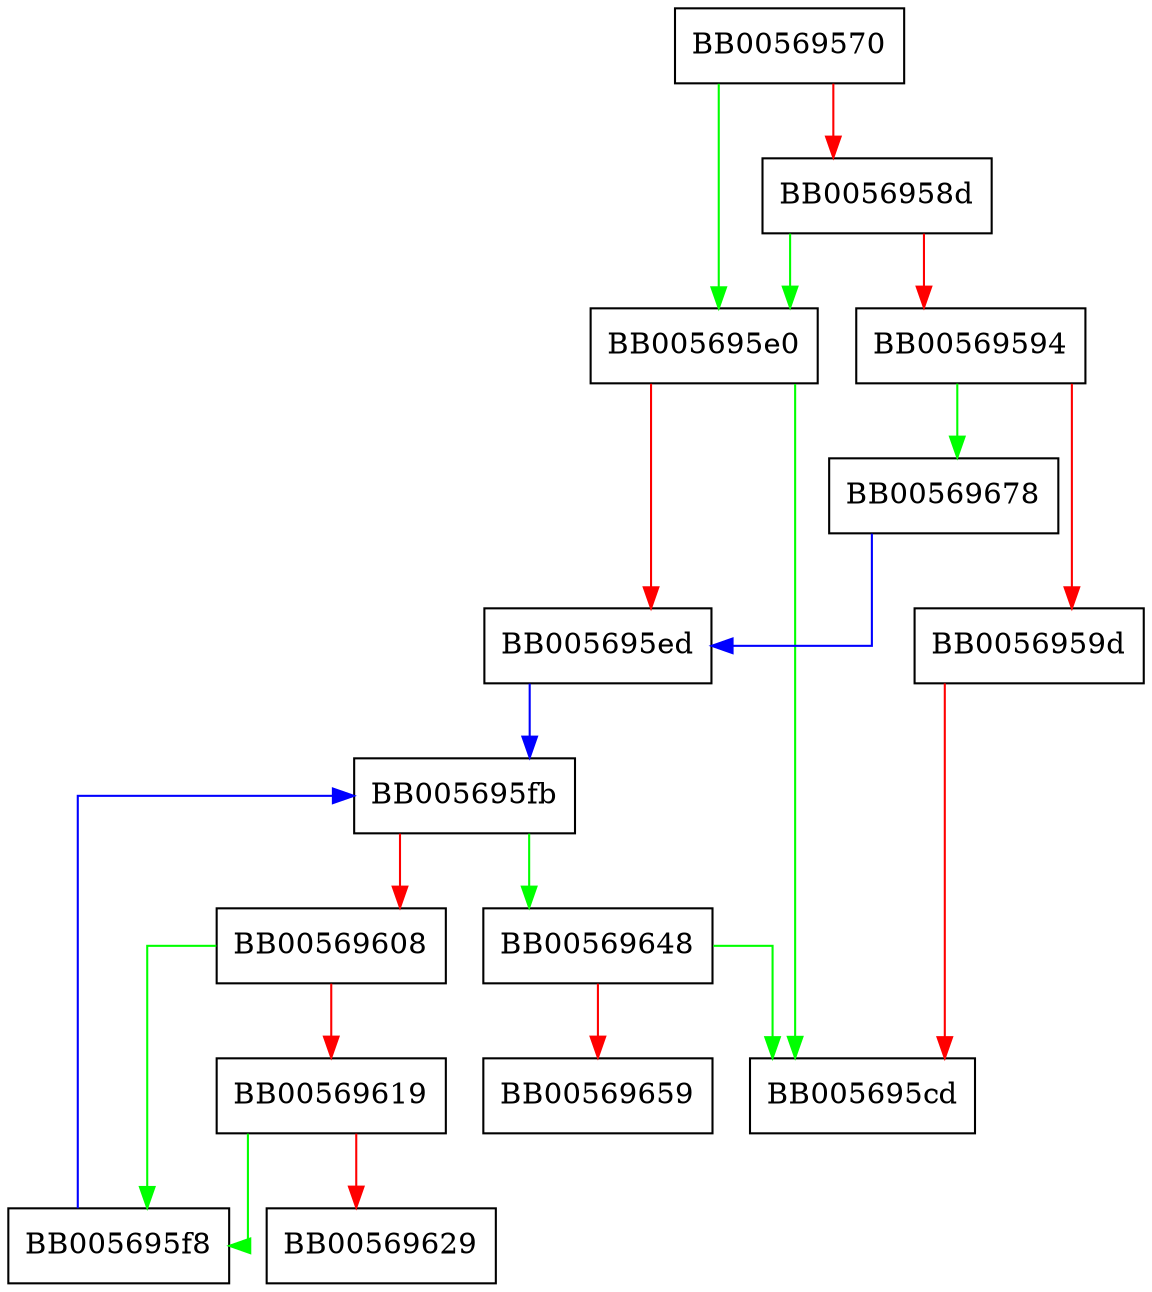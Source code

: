 digraph CMS_add0_cert {
  node [shape="box"];
  graph [splines=ortho];
  BB00569570 -> BB005695e0 [color="green"];
  BB00569570 -> BB0056958d [color="red"];
  BB0056958d -> BB005695e0 [color="green"];
  BB0056958d -> BB00569594 [color="red"];
  BB00569594 -> BB00569678 [color="green"];
  BB00569594 -> BB0056959d [color="red"];
  BB0056959d -> BB005695cd [color="red"];
  BB005695e0 -> BB005695cd [color="green"];
  BB005695e0 -> BB005695ed [color="red"];
  BB005695ed -> BB005695fb [color="blue"];
  BB005695f8 -> BB005695fb [color="blue"];
  BB005695fb -> BB00569648 [color="green"];
  BB005695fb -> BB00569608 [color="red"];
  BB00569608 -> BB005695f8 [color="green"];
  BB00569608 -> BB00569619 [color="red"];
  BB00569619 -> BB005695f8 [color="green"];
  BB00569619 -> BB00569629 [color="red"];
  BB00569648 -> BB005695cd [color="green"];
  BB00569648 -> BB00569659 [color="red"];
  BB00569678 -> BB005695ed [color="blue"];
}